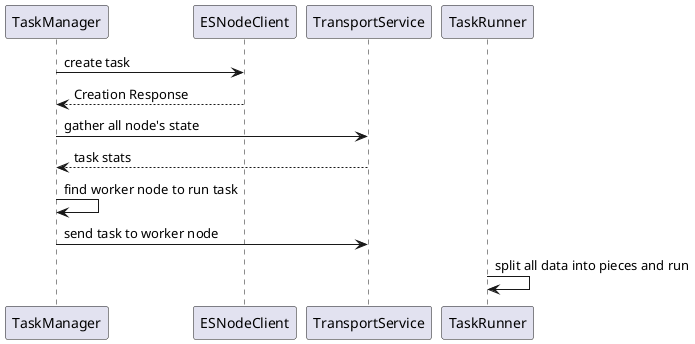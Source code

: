 @startuml
TaskManager -> ESNodeClient: create task
ESNodeClient --> TaskManager: Creation Response

TaskManager -> TransportService: gather all node's state
TransportService --> TaskManager: task stats

TaskManager -> TaskManager: find worker node to run task

TaskManager -> TransportService: send task to worker node

TaskRunner -> TaskRunner: split all data into pieces and run

@enduml
